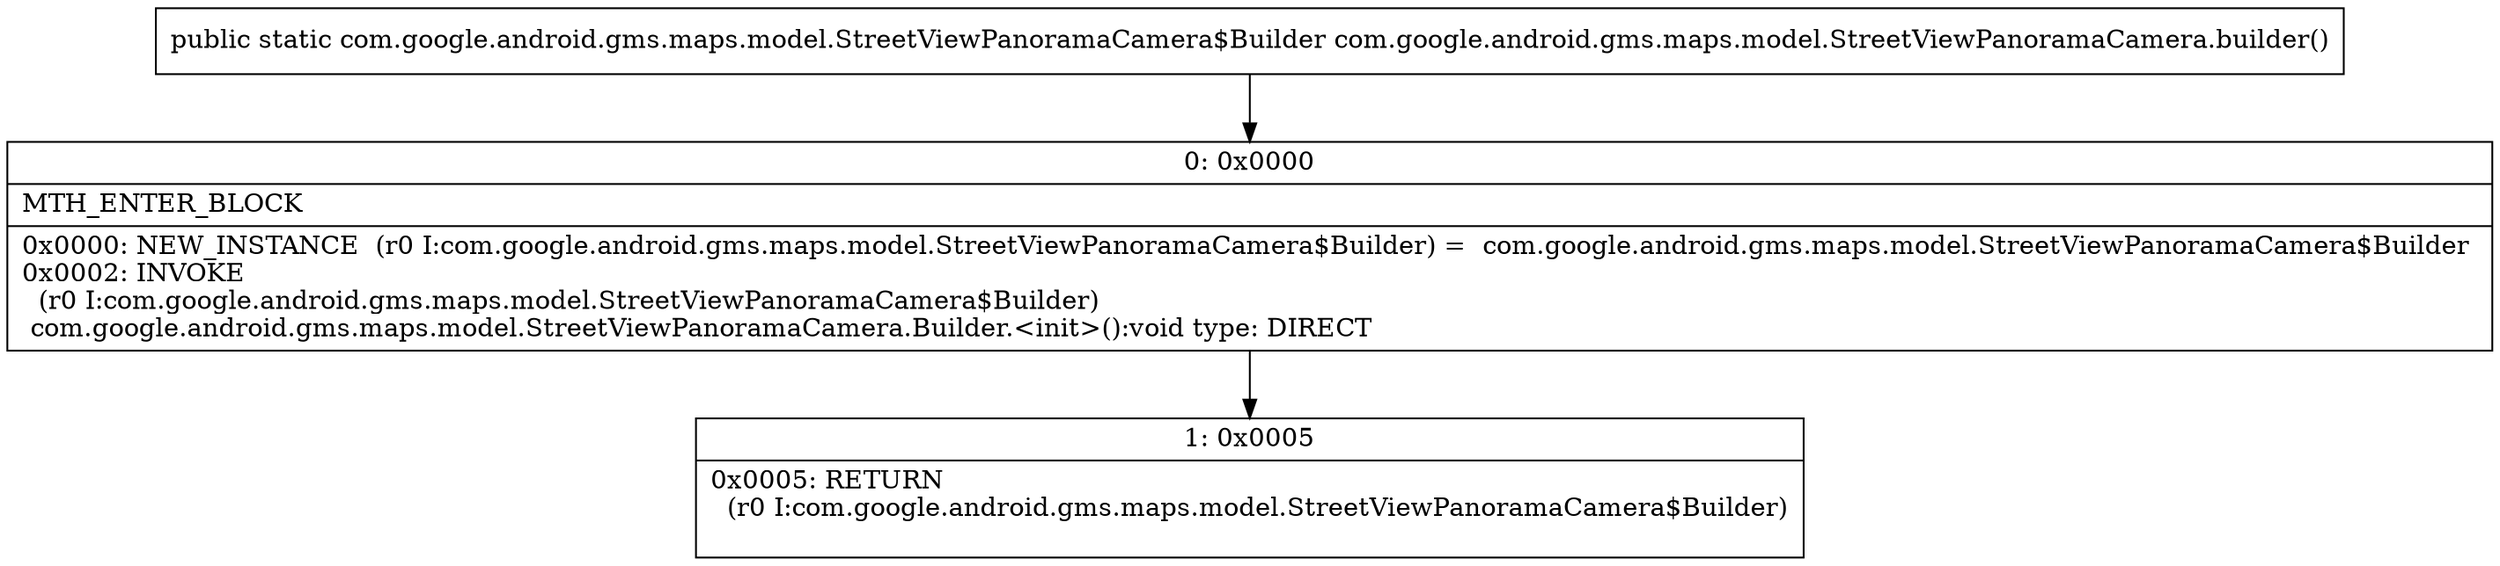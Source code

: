 digraph "CFG forcom.google.android.gms.maps.model.StreetViewPanoramaCamera.builder()Lcom\/google\/android\/gms\/maps\/model\/StreetViewPanoramaCamera$Builder;" {
Node_0 [shape=record,label="{0\:\ 0x0000|MTH_ENTER_BLOCK\l|0x0000: NEW_INSTANCE  (r0 I:com.google.android.gms.maps.model.StreetViewPanoramaCamera$Builder) =  com.google.android.gms.maps.model.StreetViewPanoramaCamera$Builder \l0x0002: INVOKE  \l  (r0 I:com.google.android.gms.maps.model.StreetViewPanoramaCamera$Builder)\l com.google.android.gms.maps.model.StreetViewPanoramaCamera.Builder.\<init\>():void type: DIRECT \l}"];
Node_1 [shape=record,label="{1\:\ 0x0005|0x0005: RETURN  \l  (r0 I:com.google.android.gms.maps.model.StreetViewPanoramaCamera$Builder)\l \l}"];
MethodNode[shape=record,label="{public static com.google.android.gms.maps.model.StreetViewPanoramaCamera$Builder com.google.android.gms.maps.model.StreetViewPanoramaCamera.builder() }"];
MethodNode -> Node_0;
Node_0 -> Node_1;
}

